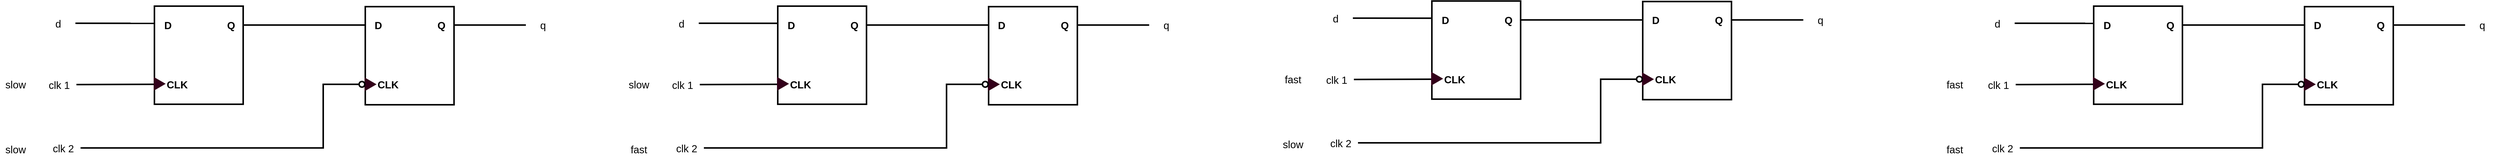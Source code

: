 <mxfile version="28.1.2">
  <diagram name="Page-1" id="rFF05t1jkujtD8puECVw">
    <mxGraphModel dx="1026" dy="610" grid="0" gridSize="10" guides="1" tooltips="1" connect="1" arrows="1" fold="1" page="1" pageScale="1" pageWidth="850" pageHeight="1100" math="0" shadow="0">
      <root>
        <mxCell id="0" />
        <mxCell id="1" parent="0" />
        <mxCell id="N6HGTkqhZTVcR9Jl0yRF-64" value="" style="group" parent="1" vertex="1" connectable="0">
          <mxGeometry x="60" y="50" width="1092" height="304" as="geometry" />
        </mxCell>
        <mxCell id="N6HGTkqhZTVcR9Jl0yRF-21" value="" style="group" parent="N6HGTkqhZTVcR9Jl0yRF-64" vertex="1" connectable="0">
          <mxGeometry x="80" width="1012" height="304" as="geometry" />
        </mxCell>
        <mxCell id="N6HGTkqhZTVcR9Jl0yRF-22" value="" style="rounded=0;whiteSpace=wrap;html=1;strokeWidth=3;fontSize=20;container=0;fontStyle=1" parent="N6HGTkqhZTVcR9Jl0yRF-21" vertex="1">
          <mxGeometry x="632" y="1" width="173" height="192" as="geometry" />
        </mxCell>
        <mxCell id="N6HGTkqhZTVcR9Jl0yRF-23" value="D" style="text;html=1;align=center;verticalAlign=middle;resizable=0;points=[];autosize=1;strokeColor=none;fillColor=none;strokeWidth=3;fontSize=20;container=0;fontStyle=1" parent="N6HGTkqhZTVcR9Jl0yRF-21" vertex="1">
          <mxGeometry x="637" y="17" width="40" height="40" as="geometry" />
        </mxCell>
        <mxCell id="N6HGTkqhZTVcR9Jl0yRF-24" value="CLK" style="text;html=1;align=center;verticalAlign=middle;resizable=0;points=[];autosize=1;strokeColor=none;fillColor=none;strokeWidth=3;fontSize=20;container=0;fontStyle=1" parent="N6HGTkqhZTVcR9Jl0yRF-21" vertex="1">
          <mxGeometry x="646" y="133" width="60" height="40" as="geometry" />
        </mxCell>
        <mxCell id="N6HGTkqhZTVcR9Jl0yRF-25" value="Q" style="text;html=1;align=center;verticalAlign=middle;resizable=0;points=[];autosize=1;strokeColor=none;fillColor=none;strokeWidth=3;fontSize=20;container=0;fontStyle=1" parent="N6HGTkqhZTVcR9Jl0yRF-21" vertex="1">
          <mxGeometry x="760" y="17" width="40" height="40" as="geometry" />
        </mxCell>
        <mxCell id="N6HGTkqhZTVcR9Jl0yRF-26" value="" style="triangle;whiteSpace=wrap;html=1;strokeWidth=3;fillColor=#33001A;strokeColor=#33001A;fontColor=#ffffff;" parent="N6HGTkqhZTVcR9Jl0yRF-21" vertex="1">
          <mxGeometry x="632" y="142" width="19" height="22" as="geometry" />
        </mxCell>
        <mxCell id="N6HGTkqhZTVcR9Jl0yRF-28" value="" style="ellipse;whiteSpace=wrap;html=1;aspect=fixed;strokeWidth=3;" parent="N6HGTkqhZTVcR9Jl0yRF-21" vertex="1">
          <mxGeometry x="620" y="147.5" width="11" height="11" as="geometry" />
        </mxCell>
        <mxCell id="N6HGTkqhZTVcR9Jl0yRF-29" style="rounded=0;orthogonalLoop=1;jettySize=auto;html=1;exitX=1;exitY=0.5;exitDx=0;exitDy=0;endArrow=none;endFill=0;strokeWidth=3;entryX=0;entryY=0.5;entryDx=0;entryDy=0;" parent="N6HGTkqhZTVcR9Jl0yRF-21" source="N6HGTkqhZTVcR9Jl0yRF-30" edge="1">
          <mxGeometry relative="1" as="geometry">
            <mxPoint x="220" y="153" as="targetPoint" />
          </mxGeometry>
        </mxCell>
        <mxCell id="N6HGTkqhZTVcR9Jl0yRF-30" value="clk 1" style="rounded=0;whiteSpace=wrap;html=1;strokeColor=none;fontSize=20;" parent="N6HGTkqhZTVcR9Jl0yRF-21" vertex="1">
          <mxGeometry x="2" y="136" width="67" height="35" as="geometry" />
        </mxCell>
        <mxCell id="N6HGTkqhZTVcR9Jl0yRF-31" style="rounded=0;orthogonalLoop=1;jettySize=auto;html=1;exitX=1;exitY=0.5;exitDx=0;exitDy=0;endArrow=none;endFill=0;strokeWidth=3;entryX=0.005;entryY=0.17;entryDx=0;entryDy=0;entryPerimeter=0;" parent="N6HGTkqhZTVcR9Jl0yRF-21" source="N6HGTkqhZTVcR9Jl0yRF-32" edge="1">
          <mxGeometry relative="1" as="geometry">
            <mxPoint x="232.865" y="33.64" as="targetPoint" />
          </mxGeometry>
        </mxCell>
        <mxCell id="N6HGTkqhZTVcR9Jl0yRF-32" value="d" style="rounded=0;whiteSpace=wrap;html=1;strokeColor=none;fontSize=20;" parent="N6HGTkqhZTVcR9Jl0yRF-21" vertex="1">
          <mxGeometry y="16" width="67" height="35" as="geometry" />
        </mxCell>
        <mxCell id="N6HGTkqhZTVcR9Jl0yRF-33" style="rounded=0;orthogonalLoop=1;jettySize=auto;html=1;endArrow=none;endFill=0;strokeWidth=3;" parent="N6HGTkqhZTVcR9Jl0yRF-21" edge="1">
          <mxGeometry relative="1" as="geometry">
            <mxPoint x="395" y="37" as="sourcePoint" />
            <mxPoint x="632" y="37" as="targetPoint" />
          </mxGeometry>
        </mxCell>
        <mxCell id="N6HGTkqhZTVcR9Jl0yRF-34" value="" style="edgeStyle=orthogonalEdgeStyle;rounded=0;orthogonalLoop=1;jettySize=auto;html=1;strokeWidth=3;endArrow=none;endFill=0;" parent="N6HGTkqhZTVcR9Jl0yRF-21" source="N6HGTkqhZTVcR9Jl0yRF-35" edge="1">
          <mxGeometry relative="1" as="geometry">
            <mxPoint x="806" y="37" as="targetPoint" />
          </mxGeometry>
        </mxCell>
        <mxCell id="N6HGTkqhZTVcR9Jl0yRF-35" value="q" style="rounded=0;whiteSpace=wrap;html=1;strokeColor=none;fontSize=20;" parent="N6HGTkqhZTVcR9Jl0yRF-21" vertex="1">
          <mxGeometry x="945" y="19.5" width="67" height="35" as="geometry" />
        </mxCell>
        <mxCell id="N6HGTkqhZTVcR9Jl0yRF-36" value="" style="rounded=0;whiteSpace=wrap;html=1;strokeWidth=3;fontSize=20;container=0;fontStyle=1" parent="N6HGTkqhZTVcR9Jl0yRF-21" vertex="1">
          <mxGeometry x="221" width="173" height="192" as="geometry" />
        </mxCell>
        <mxCell id="N6HGTkqhZTVcR9Jl0yRF-37" value="D" style="text;html=1;align=center;verticalAlign=middle;resizable=0;points=[];autosize=1;strokeColor=none;fillColor=none;strokeWidth=3;fontSize=20;container=0;fontStyle=1" parent="N6HGTkqhZTVcR9Jl0yRF-21" vertex="1">
          <mxGeometry x="230" y="18" width="33" height="37" as="geometry" />
        </mxCell>
        <mxCell id="N6HGTkqhZTVcR9Jl0yRF-38" value="CLK" style="text;html=1;align=center;verticalAlign=middle;resizable=0;points=[];autosize=1;strokeColor=none;fillColor=none;strokeWidth=3;fontSize=20;container=0;fontStyle=1" parent="N6HGTkqhZTVcR9Jl0yRF-21" vertex="1">
          <mxGeometry x="236" y="134" width="58" height="37" as="geometry" />
        </mxCell>
        <mxCell id="N6HGTkqhZTVcR9Jl0yRF-39" value="Q" style="text;html=1;align=center;verticalAlign=middle;resizable=0;points=[];autosize=1;strokeColor=none;fillColor=none;strokeWidth=3;fontSize=20;container=0;fontStyle=1" parent="N6HGTkqhZTVcR9Jl0yRF-21" vertex="1">
          <mxGeometry x="352" y="18" width="35" height="37" as="geometry" />
        </mxCell>
        <mxCell id="N6HGTkqhZTVcR9Jl0yRF-40" value="" style="triangle;whiteSpace=wrap;html=1;strokeWidth=3;fillColor=#33001A;strokeColor=#33001A;fontColor=#ffffff;" parent="N6HGTkqhZTVcR9Jl0yRF-21" vertex="1">
          <mxGeometry x="221" y="141" width="19" height="22" as="geometry" />
        </mxCell>
        <mxCell id="N6HGTkqhZTVcR9Jl0yRF-61" style="edgeStyle=orthogonalEdgeStyle;rounded=0;orthogonalLoop=1;jettySize=auto;html=1;entryX=0;entryY=0.5;entryDx=0;entryDy=0;strokeWidth=3;endArrow=none;endFill=0;" parent="N6HGTkqhZTVcR9Jl0yRF-21" source="N6HGTkqhZTVcR9Jl0yRF-60" target="N6HGTkqhZTVcR9Jl0yRF-28" edge="1">
          <mxGeometry relative="1" as="geometry">
            <Array as="points">
              <mxPoint x="550" y="278" />
              <mxPoint x="550" y="153" />
            </Array>
          </mxGeometry>
        </mxCell>
        <mxCell id="N6HGTkqhZTVcR9Jl0yRF-60" value="clk 2" style="rounded=0;whiteSpace=wrap;html=1;strokeColor=none;fontSize=20;" parent="N6HGTkqhZTVcR9Jl0yRF-21" vertex="1">
          <mxGeometry x="10" y="260" width="67" height="35" as="geometry" />
        </mxCell>
        <mxCell id="N6HGTkqhZTVcR9Jl0yRF-62" value="&lt;font style=&quot;font-size: 20px;&quot;&gt;slow&lt;/font&gt;" style="text;html=1;align=center;verticalAlign=middle;resizable=0;points=[];autosize=1;strokeColor=none;fillColor=none;" parent="N6HGTkqhZTVcR9Jl0yRF-64" vertex="1">
          <mxGeometry y="133" width="60" height="40" as="geometry" />
        </mxCell>
        <mxCell id="N6HGTkqhZTVcR9Jl0yRF-63" value="&lt;font style=&quot;font-size: 20px;&quot;&gt;slow&lt;/font&gt;" style="text;html=1;align=center;verticalAlign=middle;resizable=0;points=[];autosize=1;strokeColor=none;fillColor=none;" parent="N6HGTkqhZTVcR9Jl0yRF-64" vertex="1">
          <mxGeometry y="260" width="60" height="40" as="geometry" />
        </mxCell>
        <mxCell id="N6HGTkqhZTVcR9Jl0yRF-65" value="" style="group" parent="1" vertex="1" connectable="0">
          <mxGeometry x="1275" y="50" width="1092" height="304" as="geometry" />
        </mxCell>
        <mxCell id="N6HGTkqhZTVcR9Jl0yRF-66" value="" style="group" parent="N6HGTkqhZTVcR9Jl0yRF-65" vertex="1" connectable="0">
          <mxGeometry x="80" width="1012" height="304" as="geometry" />
        </mxCell>
        <mxCell id="N6HGTkqhZTVcR9Jl0yRF-67" value="" style="rounded=0;whiteSpace=wrap;html=1;strokeWidth=3;fontSize=20;container=0;fontStyle=1" parent="N6HGTkqhZTVcR9Jl0yRF-66" vertex="1">
          <mxGeometry x="632" y="1" width="173" height="192" as="geometry" />
        </mxCell>
        <mxCell id="N6HGTkqhZTVcR9Jl0yRF-68" value="D" style="text;html=1;align=center;verticalAlign=middle;resizable=0;points=[];autosize=1;strokeColor=none;fillColor=none;strokeWidth=3;fontSize=20;container=0;fontStyle=1" parent="N6HGTkqhZTVcR9Jl0yRF-66" vertex="1">
          <mxGeometry x="637" y="17" width="40" height="40" as="geometry" />
        </mxCell>
        <mxCell id="N6HGTkqhZTVcR9Jl0yRF-69" value="CLK" style="text;html=1;align=center;verticalAlign=middle;resizable=0;points=[];autosize=1;strokeColor=none;fillColor=none;strokeWidth=3;fontSize=20;container=0;fontStyle=1" parent="N6HGTkqhZTVcR9Jl0yRF-66" vertex="1">
          <mxGeometry x="646" y="133" width="60" height="40" as="geometry" />
        </mxCell>
        <mxCell id="N6HGTkqhZTVcR9Jl0yRF-70" value="Q" style="text;html=1;align=center;verticalAlign=middle;resizable=0;points=[];autosize=1;strokeColor=none;fillColor=none;strokeWidth=3;fontSize=20;container=0;fontStyle=1" parent="N6HGTkqhZTVcR9Jl0yRF-66" vertex="1">
          <mxGeometry x="760" y="17" width="40" height="40" as="geometry" />
        </mxCell>
        <mxCell id="N6HGTkqhZTVcR9Jl0yRF-71" value="" style="triangle;whiteSpace=wrap;html=1;strokeWidth=3;fillColor=#33001A;strokeColor=#33001A;fontColor=#ffffff;" parent="N6HGTkqhZTVcR9Jl0yRF-66" vertex="1">
          <mxGeometry x="632" y="142" width="19" height="22" as="geometry" />
        </mxCell>
        <mxCell id="N6HGTkqhZTVcR9Jl0yRF-72" value="" style="ellipse;whiteSpace=wrap;html=1;aspect=fixed;strokeWidth=3;" parent="N6HGTkqhZTVcR9Jl0yRF-66" vertex="1">
          <mxGeometry x="620" y="147.5" width="11" height="11" as="geometry" />
        </mxCell>
        <mxCell id="N6HGTkqhZTVcR9Jl0yRF-73" style="rounded=0;orthogonalLoop=1;jettySize=auto;html=1;exitX=1;exitY=0.5;exitDx=0;exitDy=0;endArrow=none;endFill=0;strokeWidth=3;entryX=0;entryY=0.5;entryDx=0;entryDy=0;" parent="N6HGTkqhZTVcR9Jl0yRF-66" source="N6HGTkqhZTVcR9Jl0yRF-74" edge="1">
          <mxGeometry relative="1" as="geometry">
            <mxPoint x="220" y="153" as="targetPoint" />
          </mxGeometry>
        </mxCell>
        <mxCell id="N6HGTkqhZTVcR9Jl0yRF-74" value="clk 1" style="rounded=0;whiteSpace=wrap;html=1;strokeColor=none;fontSize=20;" parent="N6HGTkqhZTVcR9Jl0yRF-66" vertex="1">
          <mxGeometry x="2" y="136" width="67" height="35" as="geometry" />
        </mxCell>
        <mxCell id="N6HGTkqhZTVcR9Jl0yRF-75" style="rounded=0;orthogonalLoop=1;jettySize=auto;html=1;exitX=1;exitY=0.5;exitDx=0;exitDy=0;endArrow=none;endFill=0;strokeWidth=3;entryX=0.005;entryY=0.17;entryDx=0;entryDy=0;entryPerimeter=0;" parent="N6HGTkqhZTVcR9Jl0yRF-66" source="N6HGTkqhZTVcR9Jl0yRF-76" edge="1">
          <mxGeometry relative="1" as="geometry">
            <mxPoint x="232.865" y="33.64" as="targetPoint" />
          </mxGeometry>
        </mxCell>
        <mxCell id="N6HGTkqhZTVcR9Jl0yRF-76" value="d" style="rounded=0;whiteSpace=wrap;html=1;strokeColor=none;fontSize=20;" parent="N6HGTkqhZTVcR9Jl0yRF-66" vertex="1">
          <mxGeometry y="16" width="67" height="35" as="geometry" />
        </mxCell>
        <mxCell id="N6HGTkqhZTVcR9Jl0yRF-77" style="rounded=0;orthogonalLoop=1;jettySize=auto;html=1;endArrow=none;endFill=0;strokeWidth=3;" parent="N6HGTkqhZTVcR9Jl0yRF-66" edge="1">
          <mxGeometry relative="1" as="geometry">
            <mxPoint x="395" y="37" as="sourcePoint" />
            <mxPoint x="632" y="37" as="targetPoint" />
          </mxGeometry>
        </mxCell>
        <mxCell id="N6HGTkqhZTVcR9Jl0yRF-78" value="" style="edgeStyle=orthogonalEdgeStyle;rounded=0;orthogonalLoop=1;jettySize=auto;html=1;strokeWidth=3;endArrow=none;endFill=0;" parent="N6HGTkqhZTVcR9Jl0yRF-66" source="N6HGTkqhZTVcR9Jl0yRF-79" edge="1">
          <mxGeometry relative="1" as="geometry">
            <mxPoint x="806" y="37" as="targetPoint" />
          </mxGeometry>
        </mxCell>
        <mxCell id="N6HGTkqhZTVcR9Jl0yRF-79" value="q" style="rounded=0;whiteSpace=wrap;html=1;strokeColor=none;fontSize=20;" parent="N6HGTkqhZTVcR9Jl0yRF-66" vertex="1">
          <mxGeometry x="945" y="19.5" width="67" height="35" as="geometry" />
        </mxCell>
        <mxCell id="N6HGTkqhZTVcR9Jl0yRF-80" value="" style="rounded=0;whiteSpace=wrap;html=1;strokeWidth=3;fontSize=20;container=0;fontStyle=1" parent="N6HGTkqhZTVcR9Jl0yRF-66" vertex="1">
          <mxGeometry x="221" width="173" height="192" as="geometry" />
        </mxCell>
        <mxCell id="N6HGTkqhZTVcR9Jl0yRF-81" value="D" style="text;html=1;align=center;verticalAlign=middle;resizable=0;points=[];autosize=1;strokeColor=none;fillColor=none;strokeWidth=3;fontSize=20;container=0;fontStyle=1" parent="N6HGTkqhZTVcR9Jl0yRF-66" vertex="1">
          <mxGeometry x="230" y="18" width="33" height="37" as="geometry" />
        </mxCell>
        <mxCell id="N6HGTkqhZTVcR9Jl0yRF-82" value="CLK" style="text;html=1;align=center;verticalAlign=middle;resizable=0;points=[];autosize=1;strokeColor=none;fillColor=none;strokeWidth=3;fontSize=20;container=0;fontStyle=1" parent="N6HGTkqhZTVcR9Jl0yRF-66" vertex="1">
          <mxGeometry x="236" y="134" width="58" height="37" as="geometry" />
        </mxCell>
        <mxCell id="N6HGTkqhZTVcR9Jl0yRF-83" value="Q" style="text;html=1;align=center;verticalAlign=middle;resizable=0;points=[];autosize=1;strokeColor=none;fillColor=none;strokeWidth=3;fontSize=20;container=0;fontStyle=1" parent="N6HGTkqhZTVcR9Jl0yRF-66" vertex="1">
          <mxGeometry x="352" y="18" width="35" height="37" as="geometry" />
        </mxCell>
        <mxCell id="N6HGTkqhZTVcR9Jl0yRF-84" value="" style="triangle;whiteSpace=wrap;html=1;strokeWidth=3;fillColor=#33001A;strokeColor=#33001A;fontColor=#ffffff;" parent="N6HGTkqhZTVcR9Jl0yRF-66" vertex="1">
          <mxGeometry x="221" y="141" width="19" height="22" as="geometry" />
        </mxCell>
        <mxCell id="N6HGTkqhZTVcR9Jl0yRF-85" style="edgeStyle=orthogonalEdgeStyle;rounded=0;orthogonalLoop=1;jettySize=auto;html=1;entryX=0;entryY=0.5;entryDx=0;entryDy=0;strokeWidth=3;endArrow=none;endFill=0;" parent="N6HGTkqhZTVcR9Jl0yRF-66" source="N6HGTkqhZTVcR9Jl0yRF-86" target="N6HGTkqhZTVcR9Jl0yRF-72" edge="1">
          <mxGeometry relative="1" as="geometry">
            <Array as="points">
              <mxPoint x="550" y="278" />
              <mxPoint x="550" y="153" />
            </Array>
          </mxGeometry>
        </mxCell>
        <mxCell id="N6HGTkqhZTVcR9Jl0yRF-86" value="clk 2" style="rounded=0;whiteSpace=wrap;html=1;strokeColor=none;fontSize=20;" parent="N6HGTkqhZTVcR9Jl0yRF-66" vertex="1">
          <mxGeometry x="10" y="260" width="67" height="35" as="geometry" />
        </mxCell>
        <mxCell id="N6HGTkqhZTVcR9Jl0yRF-87" value="&lt;font style=&quot;font-size: 20px;&quot;&gt;slow&lt;/font&gt;" style="text;html=1;align=center;verticalAlign=middle;resizable=0;points=[];autosize=1;strokeColor=none;fillColor=none;" parent="N6HGTkqhZTVcR9Jl0yRF-65" vertex="1">
          <mxGeometry y="133" width="60" height="40" as="geometry" />
        </mxCell>
        <mxCell id="N6HGTkqhZTVcR9Jl0yRF-88" value="&lt;font style=&quot;font-size: 20px;&quot;&gt;fast&lt;/font&gt;" style="text;html=1;align=center;verticalAlign=middle;resizable=0;points=[];autosize=1;strokeColor=none;fillColor=none;" parent="N6HGTkqhZTVcR9Jl0yRF-65" vertex="1">
          <mxGeometry y="260" width="60" height="40" as="geometry" />
        </mxCell>
        <mxCell id="N6HGTkqhZTVcR9Jl0yRF-114" value="" style="group" parent="1" vertex="1" connectable="0">
          <mxGeometry x="2550" y="40" width="1092" height="304" as="geometry" />
        </mxCell>
        <mxCell id="N6HGTkqhZTVcR9Jl0yRF-115" value="" style="group" parent="N6HGTkqhZTVcR9Jl0yRF-114" vertex="1" connectable="0">
          <mxGeometry x="80" width="1012" height="304" as="geometry" />
        </mxCell>
        <mxCell id="N6HGTkqhZTVcR9Jl0yRF-116" value="" style="rounded=0;whiteSpace=wrap;html=1;strokeWidth=3;fontSize=20;container=0;fontStyle=1" parent="N6HGTkqhZTVcR9Jl0yRF-115" vertex="1">
          <mxGeometry x="632" y="1" width="173" height="192" as="geometry" />
        </mxCell>
        <mxCell id="N6HGTkqhZTVcR9Jl0yRF-117" value="D" style="text;html=1;align=center;verticalAlign=middle;resizable=0;points=[];autosize=1;strokeColor=none;fillColor=none;strokeWidth=3;fontSize=20;container=0;fontStyle=1" parent="N6HGTkqhZTVcR9Jl0yRF-115" vertex="1">
          <mxGeometry x="637" y="17" width="40" height="40" as="geometry" />
        </mxCell>
        <mxCell id="N6HGTkqhZTVcR9Jl0yRF-118" value="CLK" style="text;html=1;align=center;verticalAlign=middle;resizable=0;points=[];autosize=1;strokeColor=none;fillColor=none;strokeWidth=3;fontSize=20;container=0;fontStyle=1" parent="N6HGTkqhZTVcR9Jl0yRF-115" vertex="1">
          <mxGeometry x="646" y="133" width="60" height="40" as="geometry" />
        </mxCell>
        <mxCell id="N6HGTkqhZTVcR9Jl0yRF-119" value="Q" style="text;html=1;align=center;verticalAlign=middle;resizable=0;points=[];autosize=1;strokeColor=none;fillColor=none;strokeWidth=3;fontSize=20;container=0;fontStyle=1" parent="N6HGTkqhZTVcR9Jl0yRF-115" vertex="1">
          <mxGeometry x="760" y="17" width="40" height="40" as="geometry" />
        </mxCell>
        <mxCell id="N6HGTkqhZTVcR9Jl0yRF-120" value="" style="triangle;whiteSpace=wrap;html=1;strokeWidth=3;fillColor=#33001A;strokeColor=#33001A;fontColor=#ffffff;" parent="N6HGTkqhZTVcR9Jl0yRF-115" vertex="1">
          <mxGeometry x="632" y="142" width="19" height="22" as="geometry" />
        </mxCell>
        <mxCell id="N6HGTkqhZTVcR9Jl0yRF-121" value="" style="ellipse;whiteSpace=wrap;html=1;aspect=fixed;strokeWidth=3;" parent="N6HGTkqhZTVcR9Jl0yRF-115" vertex="1">
          <mxGeometry x="620" y="147.5" width="11" height="11" as="geometry" />
        </mxCell>
        <mxCell id="N6HGTkqhZTVcR9Jl0yRF-122" style="rounded=0;orthogonalLoop=1;jettySize=auto;html=1;exitX=1;exitY=0.5;exitDx=0;exitDy=0;endArrow=none;endFill=0;strokeWidth=3;entryX=0;entryY=0.5;entryDx=0;entryDy=0;" parent="N6HGTkqhZTVcR9Jl0yRF-115" source="N6HGTkqhZTVcR9Jl0yRF-123" edge="1">
          <mxGeometry relative="1" as="geometry">
            <mxPoint x="220" y="153" as="targetPoint" />
          </mxGeometry>
        </mxCell>
        <mxCell id="N6HGTkqhZTVcR9Jl0yRF-123" value="clk 1" style="rounded=0;whiteSpace=wrap;html=1;strokeColor=none;fontSize=20;" parent="N6HGTkqhZTVcR9Jl0yRF-115" vertex="1">
          <mxGeometry x="2" y="136" width="67" height="35" as="geometry" />
        </mxCell>
        <mxCell id="N6HGTkqhZTVcR9Jl0yRF-124" style="rounded=0;orthogonalLoop=1;jettySize=auto;html=1;exitX=1;exitY=0.5;exitDx=0;exitDy=0;endArrow=none;endFill=0;strokeWidth=3;entryX=0.005;entryY=0.17;entryDx=0;entryDy=0;entryPerimeter=0;" parent="N6HGTkqhZTVcR9Jl0yRF-115" source="N6HGTkqhZTVcR9Jl0yRF-125" edge="1">
          <mxGeometry relative="1" as="geometry">
            <mxPoint x="232.865" y="33.64" as="targetPoint" />
          </mxGeometry>
        </mxCell>
        <mxCell id="N6HGTkqhZTVcR9Jl0yRF-125" value="d" style="rounded=0;whiteSpace=wrap;html=1;strokeColor=none;fontSize=20;" parent="N6HGTkqhZTVcR9Jl0yRF-115" vertex="1">
          <mxGeometry y="16" width="67" height="35" as="geometry" />
        </mxCell>
        <mxCell id="N6HGTkqhZTVcR9Jl0yRF-126" style="rounded=0;orthogonalLoop=1;jettySize=auto;html=1;endArrow=none;endFill=0;strokeWidth=3;" parent="N6HGTkqhZTVcR9Jl0yRF-115" edge="1">
          <mxGeometry relative="1" as="geometry">
            <mxPoint x="395" y="37" as="sourcePoint" />
            <mxPoint x="632" y="37" as="targetPoint" />
          </mxGeometry>
        </mxCell>
        <mxCell id="N6HGTkqhZTVcR9Jl0yRF-127" value="" style="edgeStyle=orthogonalEdgeStyle;rounded=0;orthogonalLoop=1;jettySize=auto;html=1;strokeWidth=3;endArrow=none;endFill=0;" parent="N6HGTkqhZTVcR9Jl0yRF-115" source="N6HGTkqhZTVcR9Jl0yRF-128" edge="1">
          <mxGeometry relative="1" as="geometry">
            <mxPoint x="806" y="37" as="targetPoint" />
          </mxGeometry>
        </mxCell>
        <mxCell id="N6HGTkqhZTVcR9Jl0yRF-128" value="q" style="rounded=0;whiteSpace=wrap;html=1;strokeColor=none;fontSize=20;" parent="N6HGTkqhZTVcR9Jl0yRF-115" vertex="1">
          <mxGeometry x="945" y="19.5" width="67" height="35" as="geometry" />
        </mxCell>
        <mxCell id="N6HGTkqhZTVcR9Jl0yRF-129" value="" style="rounded=0;whiteSpace=wrap;html=1;strokeWidth=3;fontSize=20;container=0;fontStyle=1" parent="N6HGTkqhZTVcR9Jl0yRF-115" vertex="1">
          <mxGeometry x="221" width="173" height="192" as="geometry" />
        </mxCell>
        <mxCell id="N6HGTkqhZTVcR9Jl0yRF-130" value="D" style="text;html=1;align=center;verticalAlign=middle;resizable=0;points=[];autosize=1;strokeColor=none;fillColor=none;strokeWidth=3;fontSize=20;container=0;fontStyle=1" parent="N6HGTkqhZTVcR9Jl0yRF-115" vertex="1">
          <mxGeometry x="230" y="18" width="33" height="37" as="geometry" />
        </mxCell>
        <mxCell id="N6HGTkqhZTVcR9Jl0yRF-131" value="CLK" style="text;html=1;align=center;verticalAlign=middle;resizable=0;points=[];autosize=1;strokeColor=none;fillColor=none;strokeWidth=3;fontSize=20;container=0;fontStyle=1" parent="N6HGTkqhZTVcR9Jl0yRF-115" vertex="1">
          <mxGeometry x="236" y="134" width="58" height="37" as="geometry" />
        </mxCell>
        <mxCell id="N6HGTkqhZTVcR9Jl0yRF-132" value="Q" style="text;html=1;align=center;verticalAlign=middle;resizable=0;points=[];autosize=1;strokeColor=none;fillColor=none;strokeWidth=3;fontSize=20;container=0;fontStyle=1" parent="N6HGTkqhZTVcR9Jl0yRF-115" vertex="1">
          <mxGeometry x="352" y="18" width="35" height="37" as="geometry" />
        </mxCell>
        <mxCell id="N6HGTkqhZTVcR9Jl0yRF-133" value="" style="triangle;whiteSpace=wrap;html=1;strokeWidth=3;fillColor=#33001A;strokeColor=#33001A;fontColor=#ffffff;" parent="N6HGTkqhZTVcR9Jl0yRF-115" vertex="1">
          <mxGeometry x="221" y="141" width="19" height="22" as="geometry" />
        </mxCell>
        <mxCell id="N6HGTkqhZTVcR9Jl0yRF-134" style="edgeStyle=orthogonalEdgeStyle;rounded=0;orthogonalLoop=1;jettySize=auto;html=1;entryX=0;entryY=0.5;entryDx=0;entryDy=0;strokeWidth=3;endArrow=none;endFill=0;" parent="N6HGTkqhZTVcR9Jl0yRF-115" source="N6HGTkqhZTVcR9Jl0yRF-135" target="N6HGTkqhZTVcR9Jl0yRF-121" edge="1">
          <mxGeometry relative="1" as="geometry">
            <Array as="points">
              <mxPoint x="550" y="278" />
              <mxPoint x="550" y="153" />
            </Array>
          </mxGeometry>
        </mxCell>
        <mxCell id="N6HGTkqhZTVcR9Jl0yRF-135" value="clk 2" style="rounded=0;whiteSpace=wrap;html=1;strokeColor=none;fontSize=20;" parent="N6HGTkqhZTVcR9Jl0yRF-115" vertex="1">
          <mxGeometry x="10" y="260" width="67" height="35" as="geometry" />
        </mxCell>
        <mxCell id="N6HGTkqhZTVcR9Jl0yRF-136" value="&lt;font style=&quot;font-size: 20px;&quot;&gt;fast&lt;/font&gt;" style="text;html=1;align=center;verticalAlign=middle;resizable=0;points=[];autosize=1;strokeColor=none;fillColor=none;" parent="N6HGTkqhZTVcR9Jl0yRF-114" vertex="1">
          <mxGeometry y="133" width="60" height="40" as="geometry" />
        </mxCell>
        <mxCell id="N6HGTkqhZTVcR9Jl0yRF-137" value="&lt;font style=&quot;font-size: 20px;&quot;&gt;slow&lt;/font&gt;" style="text;html=1;align=center;verticalAlign=middle;resizable=0;points=[];autosize=1;strokeColor=none;fillColor=none;" parent="N6HGTkqhZTVcR9Jl0yRF-114" vertex="1">
          <mxGeometry y="260" width="60" height="40" as="geometry" />
        </mxCell>
        <mxCell id="N6HGTkqhZTVcR9Jl0yRF-138" value="" style="group" parent="1" vertex="1" connectable="0">
          <mxGeometry x="3840" y="50" width="1092" height="304" as="geometry" />
        </mxCell>
        <mxCell id="N6HGTkqhZTVcR9Jl0yRF-139" value="" style="group" parent="N6HGTkqhZTVcR9Jl0yRF-138" vertex="1" connectable="0">
          <mxGeometry x="80" width="1012" height="304" as="geometry" />
        </mxCell>
        <mxCell id="N6HGTkqhZTVcR9Jl0yRF-140" value="" style="rounded=0;whiteSpace=wrap;html=1;strokeWidth=3;fontSize=20;container=0;fontStyle=1" parent="N6HGTkqhZTVcR9Jl0yRF-139" vertex="1">
          <mxGeometry x="632" y="1" width="173" height="192" as="geometry" />
        </mxCell>
        <mxCell id="N6HGTkqhZTVcR9Jl0yRF-141" value="D" style="text;html=1;align=center;verticalAlign=middle;resizable=0;points=[];autosize=1;strokeColor=none;fillColor=none;strokeWidth=3;fontSize=20;container=0;fontStyle=1" parent="N6HGTkqhZTVcR9Jl0yRF-139" vertex="1">
          <mxGeometry x="637" y="17" width="40" height="40" as="geometry" />
        </mxCell>
        <mxCell id="N6HGTkqhZTVcR9Jl0yRF-142" value="CLK" style="text;html=1;align=center;verticalAlign=middle;resizable=0;points=[];autosize=1;strokeColor=none;fillColor=none;strokeWidth=3;fontSize=20;container=0;fontStyle=1" parent="N6HGTkqhZTVcR9Jl0yRF-139" vertex="1">
          <mxGeometry x="646" y="133" width="60" height="40" as="geometry" />
        </mxCell>
        <mxCell id="N6HGTkqhZTVcR9Jl0yRF-143" value="Q" style="text;html=1;align=center;verticalAlign=middle;resizable=0;points=[];autosize=1;strokeColor=none;fillColor=none;strokeWidth=3;fontSize=20;container=0;fontStyle=1" parent="N6HGTkqhZTVcR9Jl0yRF-139" vertex="1">
          <mxGeometry x="760" y="17" width="40" height="40" as="geometry" />
        </mxCell>
        <mxCell id="N6HGTkqhZTVcR9Jl0yRF-144" value="" style="triangle;whiteSpace=wrap;html=1;strokeWidth=3;fillColor=#33001A;strokeColor=#33001A;fontColor=#ffffff;" parent="N6HGTkqhZTVcR9Jl0yRF-139" vertex="1">
          <mxGeometry x="632" y="142" width="19" height="22" as="geometry" />
        </mxCell>
        <mxCell id="N6HGTkqhZTVcR9Jl0yRF-145" value="" style="ellipse;whiteSpace=wrap;html=1;aspect=fixed;strokeWidth=3;" parent="N6HGTkqhZTVcR9Jl0yRF-139" vertex="1">
          <mxGeometry x="620" y="147.5" width="11" height="11" as="geometry" />
        </mxCell>
        <mxCell id="N6HGTkqhZTVcR9Jl0yRF-146" style="rounded=0;orthogonalLoop=1;jettySize=auto;html=1;exitX=1;exitY=0.5;exitDx=0;exitDy=0;endArrow=none;endFill=0;strokeWidth=3;entryX=0;entryY=0.5;entryDx=0;entryDy=0;" parent="N6HGTkqhZTVcR9Jl0yRF-139" source="N6HGTkqhZTVcR9Jl0yRF-147" edge="1">
          <mxGeometry relative="1" as="geometry">
            <mxPoint x="220" y="153" as="targetPoint" />
          </mxGeometry>
        </mxCell>
        <mxCell id="N6HGTkqhZTVcR9Jl0yRF-147" value="clk 1" style="rounded=0;whiteSpace=wrap;html=1;strokeColor=none;fontSize=20;" parent="N6HGTkqhZTVcR9Jl0yRF-139" vertex="1">
          <mxGeometry x="2" y="136" width="67" height="35" as="geometry" />
        </mxCell>
        <mxCell id="N6HGTkqhZTVcR9Jl0yRF-148" style="rounded=0;orthogonalLoop=1;jettySize=auto;html=1;exitX=1;exitY=0.5;exitDx=0;exitDy=0;endArrow=none;endFill=0;strokeWidth=3;entryX=0.005;entryY=0.17;entryDx=0;entryDy=0;entryPerimeter=0;" parent="N6HGTkqhZTVcR9Jl0yRF-139" source="N6HGTkqhZTVcR9Jl0yRF-149" edge="1">
          <mxGeometry relative="1" as="geometry">
            <mxPoint x="232.865" y="33.64" as="targetPoint" />
          </mxGeometry>
        </mxCell>
        <mxCell id="N6HGTkqhZTVcR9Jl0yRF-149" value="d" style="rounded=0;whiteSpace=wrap;html=1;strokeColor=none;fontSize=20;" parent="N6HGTkqhZTVcR9Jl0yRF-139" vertex="1">
          <mxGeometry y="16" width="67" height="35" as="geometry" />
        </mxCell>
        <mxCell id="N6HGTkqhZTVcR9Jl0yRF-150" style="rounded=0;orthogonalLoop=1;jettySize=auto;html=1;endArrow=none;endFill=0;strokeWidth=3;" parent="N6HGTkqhZTVcR9Jl0yRF-139" edge="1">
          <mxGeometry relative="1" as="geometry">
            <mxPoint x="395" y="37" as="sourcePoint" />
            <mxPoint x="632" y="37" as="targetPoint" />
          </mxGeometry>
        </mxCell>
        <mxCell id="N6HGTkqhZTVcR9Jl0yRF-151" value="" style="edgeStyle=orthogonalEdgeStyle;rounded=0;orthogonalLoop=1;jettySize=auto;html=1;strokeWidth=3;endArrow=none;endFill=0;" parent="N6HGTkqhZTVcR9Jl0yRF-139" source="N6HGTkqhZTVcR9Jl0yRF-152" edge="1">
          <mxGeometry relative="1" as="geometry">
            <mxPoint x="806" y="37" as="targetPoint" />
          </mxGeometry>
        </mxCell>
        <mxCell id="N6HGTkqhZTVcR9Jl0yRF-152" value="q" style="rounded=0;whiteSpace=wrap;html=1;strokeColor=none;fontSize=20;" parent="N6HGTkqhZTVcR9Jl0yRF-139" vertex="1">
          <mxGeometry x="945" y="19.5" width="67" height="35" as="geometry" />
        </mxCell>
        <mxCell id="N6HGTkqhZTVcR9Jl0yRF-153" value="" style="rounded=0;whiteSpace=wrap;html=1;strokeWidth=3;fontSize=20;container=0;fontStyle=1" parent="N6HGTkqhZTVcR9Jl0yRF-139" vertex="1">
          <mxGeometry x="221" width="173" height="192" as="geometry" />
        </mxCell>
        <mxCell id="N6HGTkqhZTVcR9Jl0yRF-154" value="D" style="text;html=1;align=center;verticalAlign=middle;resizable=0;points=[];autosize=1;strokeColor=none;fillColor=none;strokeWidth=3;fontSize=20;container=0;fontStyle=1" parent="N6HGTkqhZTVcR9Jl0yRF-139" vertex="1">
          <mxGeometry x="230" y="18" width="33" height="37" as="geometry" />
        </mxCell>
        <mxCell id="N6HGTkqhZTVcR9Jl0yRF-155" value="CLK" style="text;html=1;align=center;verticalAlign=middle;resizable=0;points=[];autosize=1;strokeColor=none;fillColor=none;strokeWidth=3;fontSize=20;container=0;fontStyle=1" parent="N6HGTkqhZTVcR9Jl0yRF-139" vertex="1">
          <mxGeometry x="236" y="134" width="58" height="37" as="geometry" />
        </mxCell>
        <mxCell id="N6HGTkqhZTVcR9Jl0yRF-156" value="Q" style="text;html=1;align=center;verticalAlign=middle;resizable=0;points=[];autosize=1;strokeColor=none;fillColor=none;strokeWidth=3;fontSize=20;container=0;fontStyle=1" parent="N6HGTkqhZTVcR9Jl0yRF-139" vertex="1">
          <mxGeometry x="352" y="18" width="35" height="37" as="geometry" />
        </mxCell>
        <mxCell id="N6HGTkqhZTVcR9Jl0yRF-157" value="" style="triangle;whiteSpace=wrap;html=1;strokeWidth=3;fillColor=#33001A;strokeColor=#33001A;fontColor=#ffffff;" parent="N6HGTkqhZTVcR9Jl0yRF-139" vertex="1">
          <mxGeometry x="221" y="141" width="19" height="22" as="geometry" />
        </mxCell>
        <mxCell id="N6HGTkqhZTVcR9Jl0yRF-158" style="edgeStyle=orthogonalEdgeStyle;rounded=0;orthogonalLoop=1;jettySize=auto;html=1;entryX=0;entryY=0.5;entryDx=0;entryDy=0;strokeWidth=3;endArrow=none;endFill=0;" parent="N6HGTkqhZTVcR9Jl0yRF-139" source="N6HGTkqhZTVcR9Jl0yRF-159" target="N6HGTkqhZTVcR9Jl0yRF-145" edge="1">
          <mxGeometry relative="1" as="geometry">
            <Array as="points">
              <mxPoint x="550" y="278" />
              <mxPoint x="550" y="153" />
            </Array>
          </mxGeometry>
        </mxCell>
        <mxCell id="N6HGTkqhZTVcR9Jl0yRF-159" value="clk 2" style="rounded=0;whiteSpace=wrap;html=1;strokeColor=none;fontSize=20;" parent="N6HGTkqhZTVcR9Jl0yRF-139" vertex="1">
          <mxGeometry x="10" y="260" width="67" height="35" as="geometry" />
        </mxCell>
        <mxCell id="N6HGTkqhZTVcR9Jl0yRF-160" value="&lt;font style=&quot;font-size: 20px;&quot;&gt;fast&lt;/font&gt;" style="text;html=1;align=center;verticalAlign=middle;resizable=0;points=[];autosize=1;strokeColor=none;fillColor=none;" parent="N6HGTkqhZTVcR9Jl0yRF-138" vertex="1">
          <mxGeometry y="133" width="60" height="40" as="geometry" />
        </mxCell>
        <mxCell id="N6HGTkqhZTVcR9Jl0yRF-161" value="&lt;font style=&quot;font-size: 20px;&quot;&gt;fast&lt;/font&gt;" style="text;html=1;align=center;verticalAlign=middle;resizable=0;points=[];autosize=1;strokeColor=none;fillColor=none;" parent="N6HGTkqhZTVcR9Jl0yRF-138" vertex="1">
          <mxGeometry y="260" width="60" height="40" as="geometry" />
        </mxCell>
      </root>
    </mxGraphModel>
  </diagram>
</mxfile>
